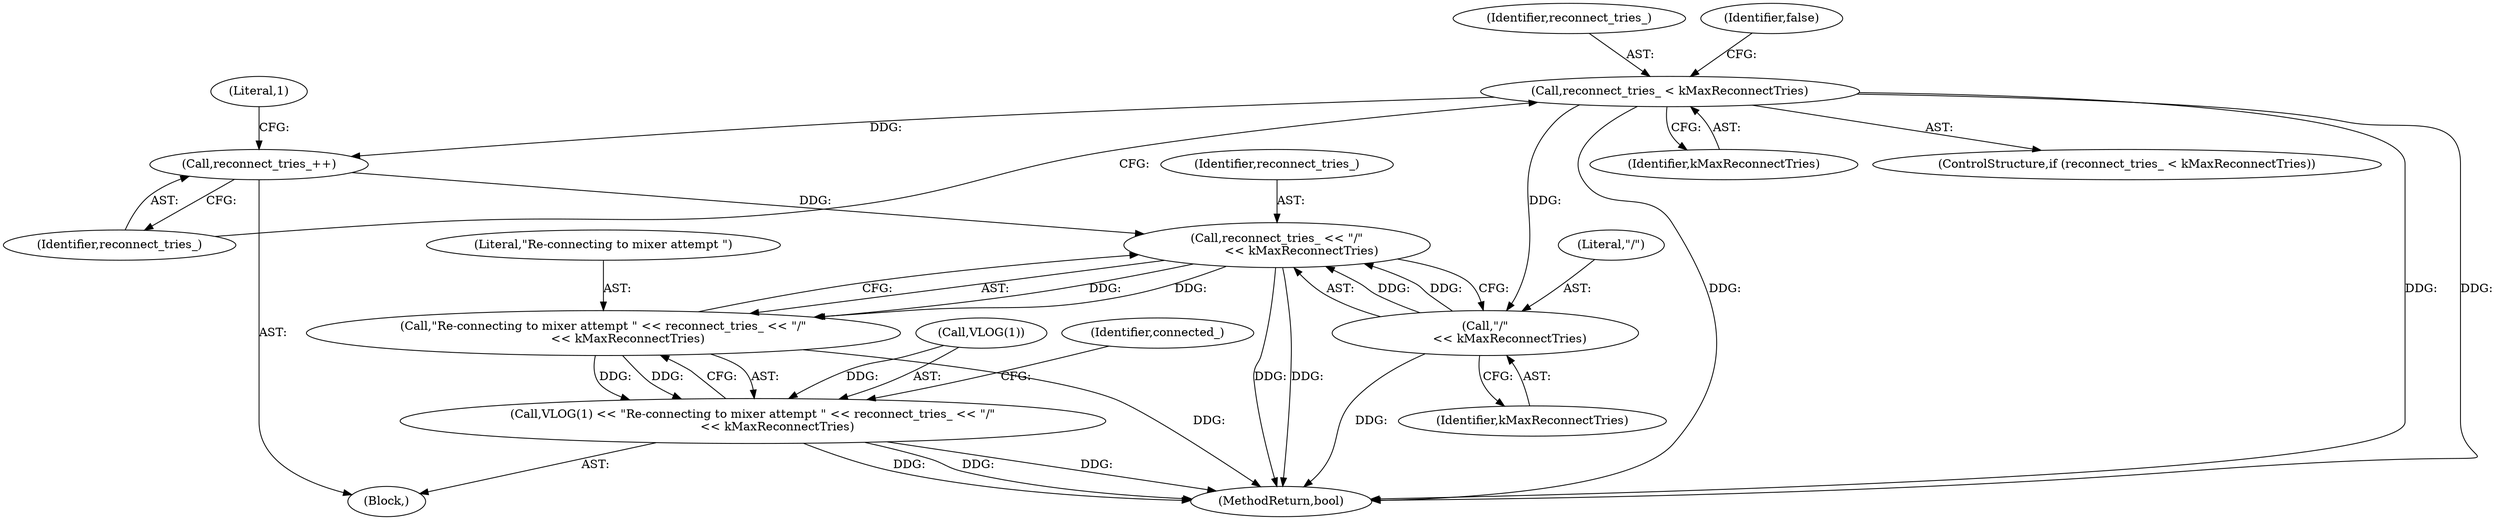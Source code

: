digraph "0_Chrome_51dfe5e3b332bcea02fb4d4c7493ae841106dd9b_5@API" {
"1000145" [label="(Call,reconnect_tries_ < kMaxReconnectTries)"];
"1000149" [label="(Call,reconnect_tries_++)"];
"1000156" [label="(Call,reconnect_tries_ << \"/\"\n             << kMaxReconnectTries)"];
"1000154" [label="(Call,\"Re-connecting to mixer attempt \" << reconnect_tries_ << \"/\"\n             << kMaxReconnectTries)"];
"1000151" [label="(Call,VLOG(1) << \"Re-connecting to mixer attempt \" << reconnect_tries_ << \"/\"\n             << kMaxReconnectTries)"];
"1000158" [label="(Call,\"/\"\n             << kMaxReconnectTries)"];
"1000146" [label="(Identifier,reconnect_tries_)"];
"1000154" [label="(Call,\"Re-connecting to mixer attempt \" << reconnect_tries_ << \"/\"\n             << kMaxReconnectTries)"];
"1000179" [label="(MethodReturn,bool)"];
"1000178" [label="(Identifier,false)"];
"1000153" [label="(Literal,1)"];
"1000157" [label="(Identifier,reconnect_tries_)"];
"1000155" [label="(Literal,\"Re-connecting to mixer attempt \")"];
"1000152" [label="(Call,VLOG(1))"];
"1000160" [label="(Identifier,kMaxReconnectTries)"];
"1000159" [label="(Literal,\"/\")"];
"1000145" [label="(Call,reconnect_tries_ < kMaxReconnectTries)"];
"1000162" [label="(Identifier,connected_)"];
"1000150" [label="(Identifier,reconnect_tries_)"];
"1000158" [label="(Call,\"/\"\n             << kMaxReconnectTries)"];
"1000156" [label="(Call,reconnect_tries_ << \"/\"\n             << kMaxReconnectTries)"];
"1000151" [label="(Call,VLOG(1) << \"Re-connecting to mixer attempt \" << reconnect_tries_ << \"/\"\n             << kMaxReconnectTries)"];
"1000148" [label="(Block,)"];
"1000149" [label="(Call,reconnect_tries_++)"];
"1000147" [label="(Identifier,kMaxReconnectTries)"];
"1000144" [label="(ControlStructure,if (reconnect_tries_ < kMaxReconnectTries))"];
"1000145" -> "1000144"  [label="AST: "];
"1000145" -> "1000147"  [label="CFG: "];
"1000146" -> "1000145"  [label="AST: "];
"1000147" -> "1000145"  [label="AST: "];
"1000150" -> "1000145"  [label="CFG: "];
"1000178" -> "1000145"  [label="CFG: "];
"1000145" -> "1000179"  [label="DDG: "];
"1000145" -> "1000179"  [label="DDG: "];
"1000145" -> "1000179"  [label="DDG: "];
"1000145" -> "1000149"  [label="DDG: "];
"1000145" -> "1000158"  [label="DDG: "];
"1000149" -> "1000148"  [label="AST: "];
"1000149" -> "1000150"  [label="CFG: "];
"1000150" -> "1000149"  [label="AST: "];
"1000153" -> "1000149"  [label="CFG: "];
"1000149" -> "1000156"  [label="DDG: "];
"1000156" -> "1000154"  [label="AST: "];
"1000156" -> "1000158"  [label="CFG: "];
"1000157" -> "1000156"  [label="AST: "];
"1000158" -> "1000156"  [label="AST: "];
"1000154" -> "1000156"  [label="CFG: "];
"1000156" -> "1000179"  [label="DDG: "];
"1000156" -> "1000179"  [label="DDG: "];
"1000156" -> "1000154"  [label="DDG: "];
"1000156" -> "1000154"  [label="DDG: "];
"1000158" -> "1000156"  [label="DDG: "];
"1000158" -> "1000156"  [label="DDG: "];
"1000154" -> "1000151"  [label="AST: "];
"1000155" -> "1000154"  [label="AST: "];
"1000151" -> "1000154"  [label="CFG: "];
"1000154" -> "1000179"  [label="DDG: "];
"1000154" -> "1000151"  [label="DDG: "];
"1000154" -> "1000151"  [label="DDG: "];
"1000151" -> "1000148"  [label="AST: "];
"1000152" -> "1000151"  [label="AST: "];
"1000162" -> "1000151"  [label="CFG: "];
"1000151" -> "1000179"  [label="DDG: "];
"1000151" -> "1000179"  [label="DDG: "];
"1000151" -> "1000179"  [label="DDG: "];
"1000152" -> "1000151"  [label="DDG: "];
"1000158" -> "1000160"  [label="CFG: "];
"1000159" -> "1000158"  [label="AST: "];
"1000160" -> "1000158"  [label="AST: "];
"1000158" -> "1000179"  [label="DDG: "];
}
